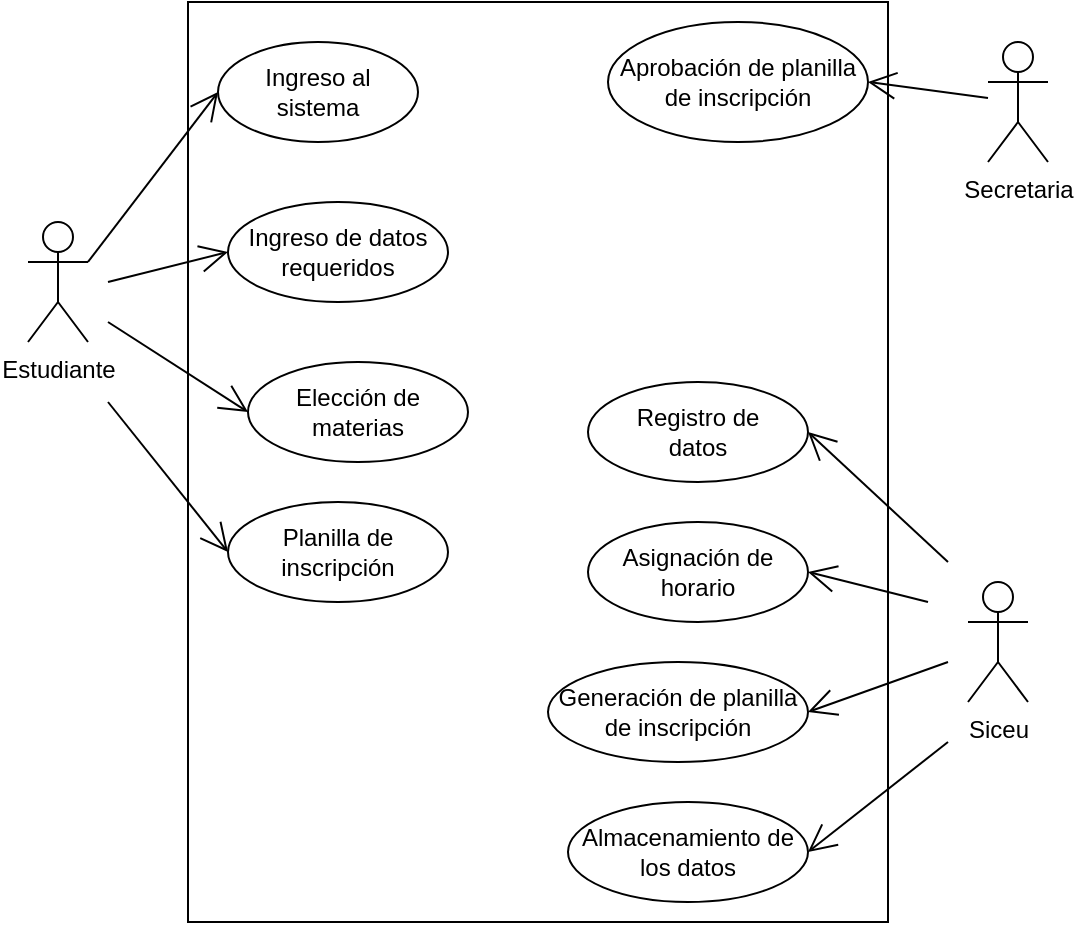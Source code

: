 <mxfile version="21.5.2" type="github">
  <diagram name="Página-1" id="qoe8vgORaRIKNoJuuk16">
    <mxGraphModel dx="794" dy="738" grid="1" gridSize="10" guides="1" tooltips="1" connect="1" arrows="1" fold="1" page="1" pageScale="1" pageWidth="850" pageHeight="1100" math="0" shadow="0">
      <root>
        <mxCell id="0" />
        <mxCell id="1" parent="0" />
        <mxCell id="eTYiFXuetqOa6vKXWHsb-16" value="" style="rounded=0;whiteSpace=wrap;html=1;" parent="1" vertex="1">
          <mxGeometry x="210" y="50" width="350" height="460" as="geometry" />
        </mxCell>
        <mxCell id="eTYiFXuetqOa6vKXWHsb-1" value="&lt;font style=&quot;vertical-align: inherit;&quot;&gt;&lt;font style=&quot;vertical-align: inherit;&quot;&gt;Estudiante&lt;/font&gt;&lt;/font&gt;" style="shape=umlActor;verticalLabelPosition=bottom;verticalAlign=top;html=1;" parent="1" vertex="1">
          <mxGeometry x="130" y="160" width="30" height="60" as="geometry" />
        </mxCell>
        <mxCell id="eTYiFXuetqOa6vKXWHsb-2" value="&lt;font style=&quot;vertical-align: inherit;&quot;&gt;&lt;font style=&quot;vertical-align: inherit;&quot;&gt;Secretaria&lt;/font&gt;&lt;/font&gt;" style="shape=umlActor;verticalLabelPosition=bottom;verticalAlign=top;html=1;" parent="1" vertex="1">
          <mxGeometry x="610" y="70" width="30" height="60" as="geometry" />
        </mxCell>
        <mxCell id="eTYiFXuetqOa6vKXWHsb-3" value="&lt;font style=&quot;vertical-align: inherit;&quot;&gt;&lt;font style=&quot;vertical-align: inherit;&quot;&gt;Siceu&lt;/font&gt;&lt;/font&gt;" style="shape=umlActor;verticalLabelPosition=bottom;verticalAlign=top;html=1;" parent="1" vertex="1">
          <mxGeometry x="600" y="340" width="30" height="60" as="geometry" />
        </mxCell>
        <mxCell id="eTYiFXuetqOa6vKXWHsb-4" value="&lt;font style=&quot;vertical-align: inherit;&quot;&gt;&lt;font style=&quot;vertical-align: inherit;&quot;&gt;Ingreso al&lt;br&gt;sistema&lt;/font&gt;&lt;/font&gt;" style="ellipse;whiteSpace=wrap;html=1;" parent="1" vertex="1">
          <mxGeometry x="225" y="70" width="100" height="50" as="geometry" />
        </mxCell>
        <mxCell id="eTYiFXuetqOa6vKXWHsb-5" value="&lt;font style=&quot;vertical-align: inherit;&quot;&gt;&lt;font style=&quot;vertical-align: inherit;&quot;&gt;Ingreso de datos requeridos&lt;/font&gt;&lt;/font&gt;" style="ellipse;whiteSpace=wrap;html=1;" parent="1" vertex="1">
          <mxGeometry x="230" y="150" width="110" height="50" as="geometry" />
        </mxCell>
        <mxCell id="eTYiFXuetqOa6vKXWHsb-6" value="&lt;font style=&quot;vertical-align: inherit;&quot;&gt;&lt;font style=&quot;vertical-align: inherit;&quot;&gt;Elección de materias&lt;/font&gt;&lt;/font&gt;" style="ellipse;whiteSpace=wrap;html=1;" parent="1" vertex="1">
          <mxGeometry x="240" y="230" width="110" height="50" as="geometry" />
        </mxCell>
        <mxCell id="eTYiFXuetqOa6vKXWHsb-7" value="&lt;font style=&quot;vertical-align: inherit;&quot;&gt;&lt;font style=&quot;vertical-align: inherit;&quot;&gt;Registro de &lt;br&gt;datos&lt;/font&gt;&lt;/font&gt;" style="ellipse;whiteSpace=wrap;html=1;" parent="1" vertex="1">
          <mxGeometry x="410" y="240" width="110" height="50" as="geometry" />
        </mxCell>
        <mxCell id="eTYiFXuetqOa6vKXWHsb-8" value="&lt;font style=&quot;vertical-align: inherit;&quot;&gt;&lt;font style=&quot;vertical-align: inherit;&quot;&gt;Asignación de horario&lt;/font&gt;&lt;/font&gt;" style="ellipse;whiteSpace=wrap;html=1;" parent="1" vertex="1">
          <mxGeometry x="410" y="310" width="110" height="50" as="geometry" />
        </mxCell>
        <mxCell id="eTYiFXuetqOa6vKXWHsb-9" value="&lt;font style=&quot;vertical-align: inherit;&quot;&gt;&lt;font style=&quot;vertical-align: inherit;&quot;&gt;&lt;font style=&quot;vertical-align: inherit;&quot;&gt;&lt;font style=&quot;vertical-align: inherit;&quot;&gt;&lt;font style=&quot;vertical-align: inherit;&quot;&gt;&lt;font style=&quot;vertical-align: inherit;&quot;&gt;Aprobación de planilla de inscripción&lt;/font&gt;&lt;/font&gt;&lt;/font&gt;&lt;/font&gt;&lt;/font&gt;&lt;/font&gt;" style="ellipse;whiteSpace=wrap;html=1;" parent="1" vertex="1">
          <mxGeometry x="420" y="60" width="130" height="60" as="geometry" />
        </mxCell>
        <mxCell id="eTYiFXuetqOa6vKXWHsb-10" value="&lt;font style=&quot;vertical-align: inherit;&quot;&gt;&lt;font style=&quot;vertical-align: inherit;&quot;&gt;Generación de planilla de inscripción&lt;/font&gt;&lt;/font&gt;" style="ellipse;whiteSpace=wrap;html=1;" parent="1" vertex="1">
          <mxGeometry x="390" y="380" width="130" height="50" as="geometry" />
        </mxCell>
        <mxCell id="eTYiFXuetqOa6vKXWHsb-11" value="&lt;font style=&quot;vertical-align: inherit;&quot;&gt;&lt;font style=&quot;vertical-align: inherit;&quot;&gt;Almacenamiento de los datos&lt;/font&gt;&lt;/font&gt;" style="ellipse;whiteSpace=wrap;html=1;" parent="1" vertex="1">
          <mxGeometry x="400" y="450" width="120" height="50" as="geometry" />
        </mxCell>
        <mxCell id="eTYiFXuetqOa6vKXWHsb-12" value="&lt;font style=&quot;vertical-align: inherit;&quot;&gt;&lt;font style=&quot;vertical-align: inherit;&quot;&gt;Planilla de inscripción&lt;/font&gt;&lt;/font&gt;" style="ellipse;whiteSpace=wrap;html=1;" parent="1" vertex="1">
          <mxGeometry x="230" y="300" width="110" height="50" as="geometry" />
        </mxCell>
        <mxCell id="Qh0YcGE0ahicmT0XeAKt-1" value="" style="endArrow=open;endFill=1;endSize=12;html=1;rounded=0;exitX=1;exitY=0.333;exitDx=0;exitDy=0;exitPerimeter=0;entryX=0;entryY=0.5;entryDx=0;entryDy=0;" edge="1" parent="1" source="eTYiFXuetqOa6vKXWHsb-1" target="eTYiFXuetqOa6vKXWHsb-4">
          <mxGeometry width="160" relative="1" as="geometry">
            <mxPoint x="330" y="280" as="sourcePoint" />
            <mxPoint x="490" y="280" as="targetPoint" />
          </mxGeometry>
        </mxCell>
        <mxCell id="Qh0YcGE0ahicmT0XeAKt-2" value="" style="endArrow=open;endFill=1;endSize=12;html=1;rounded=0;exitX=1;exitY=0.333;exitDx=0;exitDy=0;exitPerimeter=0;entryX=0;entryY=0.5;entryDx=0;entryDy=0;" edge="1" parent="1" target="eTYiFXuetqOa6vKXWHsb-5">
          <mxGeometry width="160" relative="1" as="geometry">
            <mxPoint x="170" y="190" as="sourcePoint" />
            <mxPoint x="235" y="105" as="targetPoint" />
          </mxGeometry>
        </mxCell>
        <mxCell id="Qh0YcGE0ahicmT0XeAKt-3" value="" style="endArrow=open;endFill=1;endSize=12;html=1;rounded=0;entryX=0;entryY=0.5;entryDx=0;entryDy=0;" edge="1" parent="1" target="eTYiFXuetqOa6vKXWHsb-6">
          <mxGeometry width="160" relative="1" as="geometry">
            <mxPoint x="170" y="210" as="sourcePoint" />
            <mxPoint x="240" y="185" as="targetPoint" />
          </mxGeometry>
        </mxCell>
        <mxCell id="Qh0YcGE0ahicmT0XeAKt-4" value="" style="endArrow=open;endFill=1;endSize=12;html=1;rounded=0;entryX=0;entryY=0.5;entryDx=0;entryDy=0;" edge="1" parent="1" target="eTYiFXuetqOa6vKXWHsb-12">
          <mxGeometry width="160" relative="1" as="geometry">
            <mxPoint x="170" y="250" as="sourcePoint" />
            <mxPoint x="250" y="265" as="targetPoint" />
          </mxGeometry>
        </mxCell>
        <mxCell id="Qh0YcGE0ahicmT0XeAKt-5" value="" style="endArrow=open;endFill=1;endSize=12;html=1;rounded=0;entryX=1;entryY=0.5;entryDx=0;entryDy=0;" edge="1" parent="1" target="eTYiFXuetqOa6vKXWHsb-7">
          <mxGeometry width="160" relative="1" as="geometry">
            <mxPoint x="590" y="330" as="sourcePoint" />
            <mxPoint x="490" y="280" as="targetPoint" />
          </mxGeometry>
        </mxCell>
        <mxCell id="Qh0YcGE0ahicmT0XeAKt-6" value="" style="endArrow=open;endFill=1;endSize=12;html=1;rounded=0;entryX=1;entryY=0.5;entryDx=0;entryDy=0;" edge="1" parent="1" target="eTYiFXuetqOa6vKXWHsb-8">
          <mxGeometry width="160" relative="1" as="geometry">
            <mxPoint x="580" y="350" as="sourcePoint" />
            <mxPoint x="530" y="275" as="targetPoint" />
          </mxGeometry>
        </mxCell>
        <mxCell id="Qh0YcGE0ahicmT0XeAKt-7" value="" style="endArrow=open;endFill=1;endSize=12;html=1;rounded=0;entryX=1;entryY=0.5;entryDx=0;entryDy=0;" edge="1" parent="1" target="eTYiFXuetqOa6vKXWHsb-10">
          <mxGeometry width="160" relative="1" as="geometry">
            <mxPoint x="590" y="380" as="sourcePoint" />
            <mxPoint x="530" y="345" as="targetPoint" />
          </mxGeometry>
        </mxCell>
        <mxCell id="Qh0YcGE0ahicmT0XeAKt-8" value="" style="endArrow=open;endFill=1;endSize=12;html=1;rounded=0;entryX=1;entryY=0.5;entryDx=0;entryDy=0;" edge="1" parent="1" target="eTYiFXuetqOa6vKXWHsb-11">
          <mxGeometry width="160" relative="1" as="geometry">
            <mxPoint x="590" y="420" as="sourcePoint" />
            <mxPoint x="530" y="415" as="targetPoint" />
          </mxGeometry>
        </mxCell>
        <mxCell id="Qh0YcGE0ahicmT0XeAKt-9" value="" style="endArrow=open;endFill=1;endSize=12;html=1;rounded=0;entryX=1;entryY=0.5;entryDx=0;entryDy=0;" edge="1" parent="1" source="eTYiFXuetqOa6vKXWHsb-2" target="eTYiFXuetqOa6vKXWHsb-9">
          <mxGeometry width="160" relative="1" as="geometry">
            <mxPoint x="330" y="280" as="sourcePoint" />
            <mxPoint x="490" y="280" as="targetPoint" />
          </mxGeometry>
        </mxCell>
      </root>
    </mxGraphModel>
  </diagram>
</mxfile>
